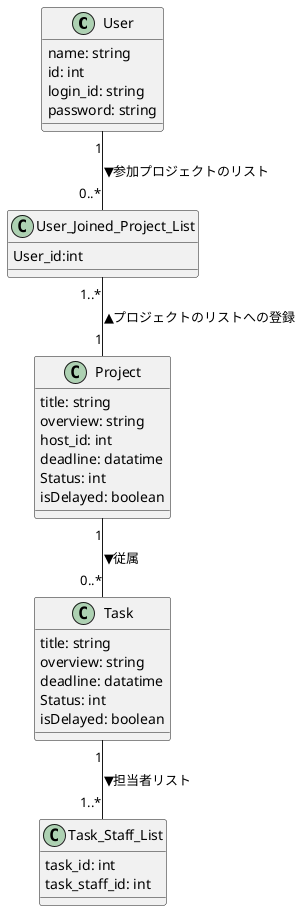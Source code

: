 @startuml



class User{
    name: string
    id: int
    login_id: string
    password: string

    }

    

class Project{
    title: string
    overview: string
    host_id: int
    deadline: datatime
    Status: int
    isDelayed: boolean
}

class Task{
    title: string
    overview: string
    deadline: datatime
    Status: int
    isDelayed: boolean
}

class Task_Staff_List{
    task_id: int
    task_staff_id: int
}

class User_Joined_Project_List{
    User_id:int
}

Project "1"--"0..*" Task:▼従属
Task "1"--"1..*" Task_Staff_List:▼担当者リスト
User "1"--"0..*" User_Joined_Project_List:▼参加プロジェクトのリスト
User_Joined_Project_List "1..*"--"1" Project:▲プロジェクトのリストへの登録




@enduml